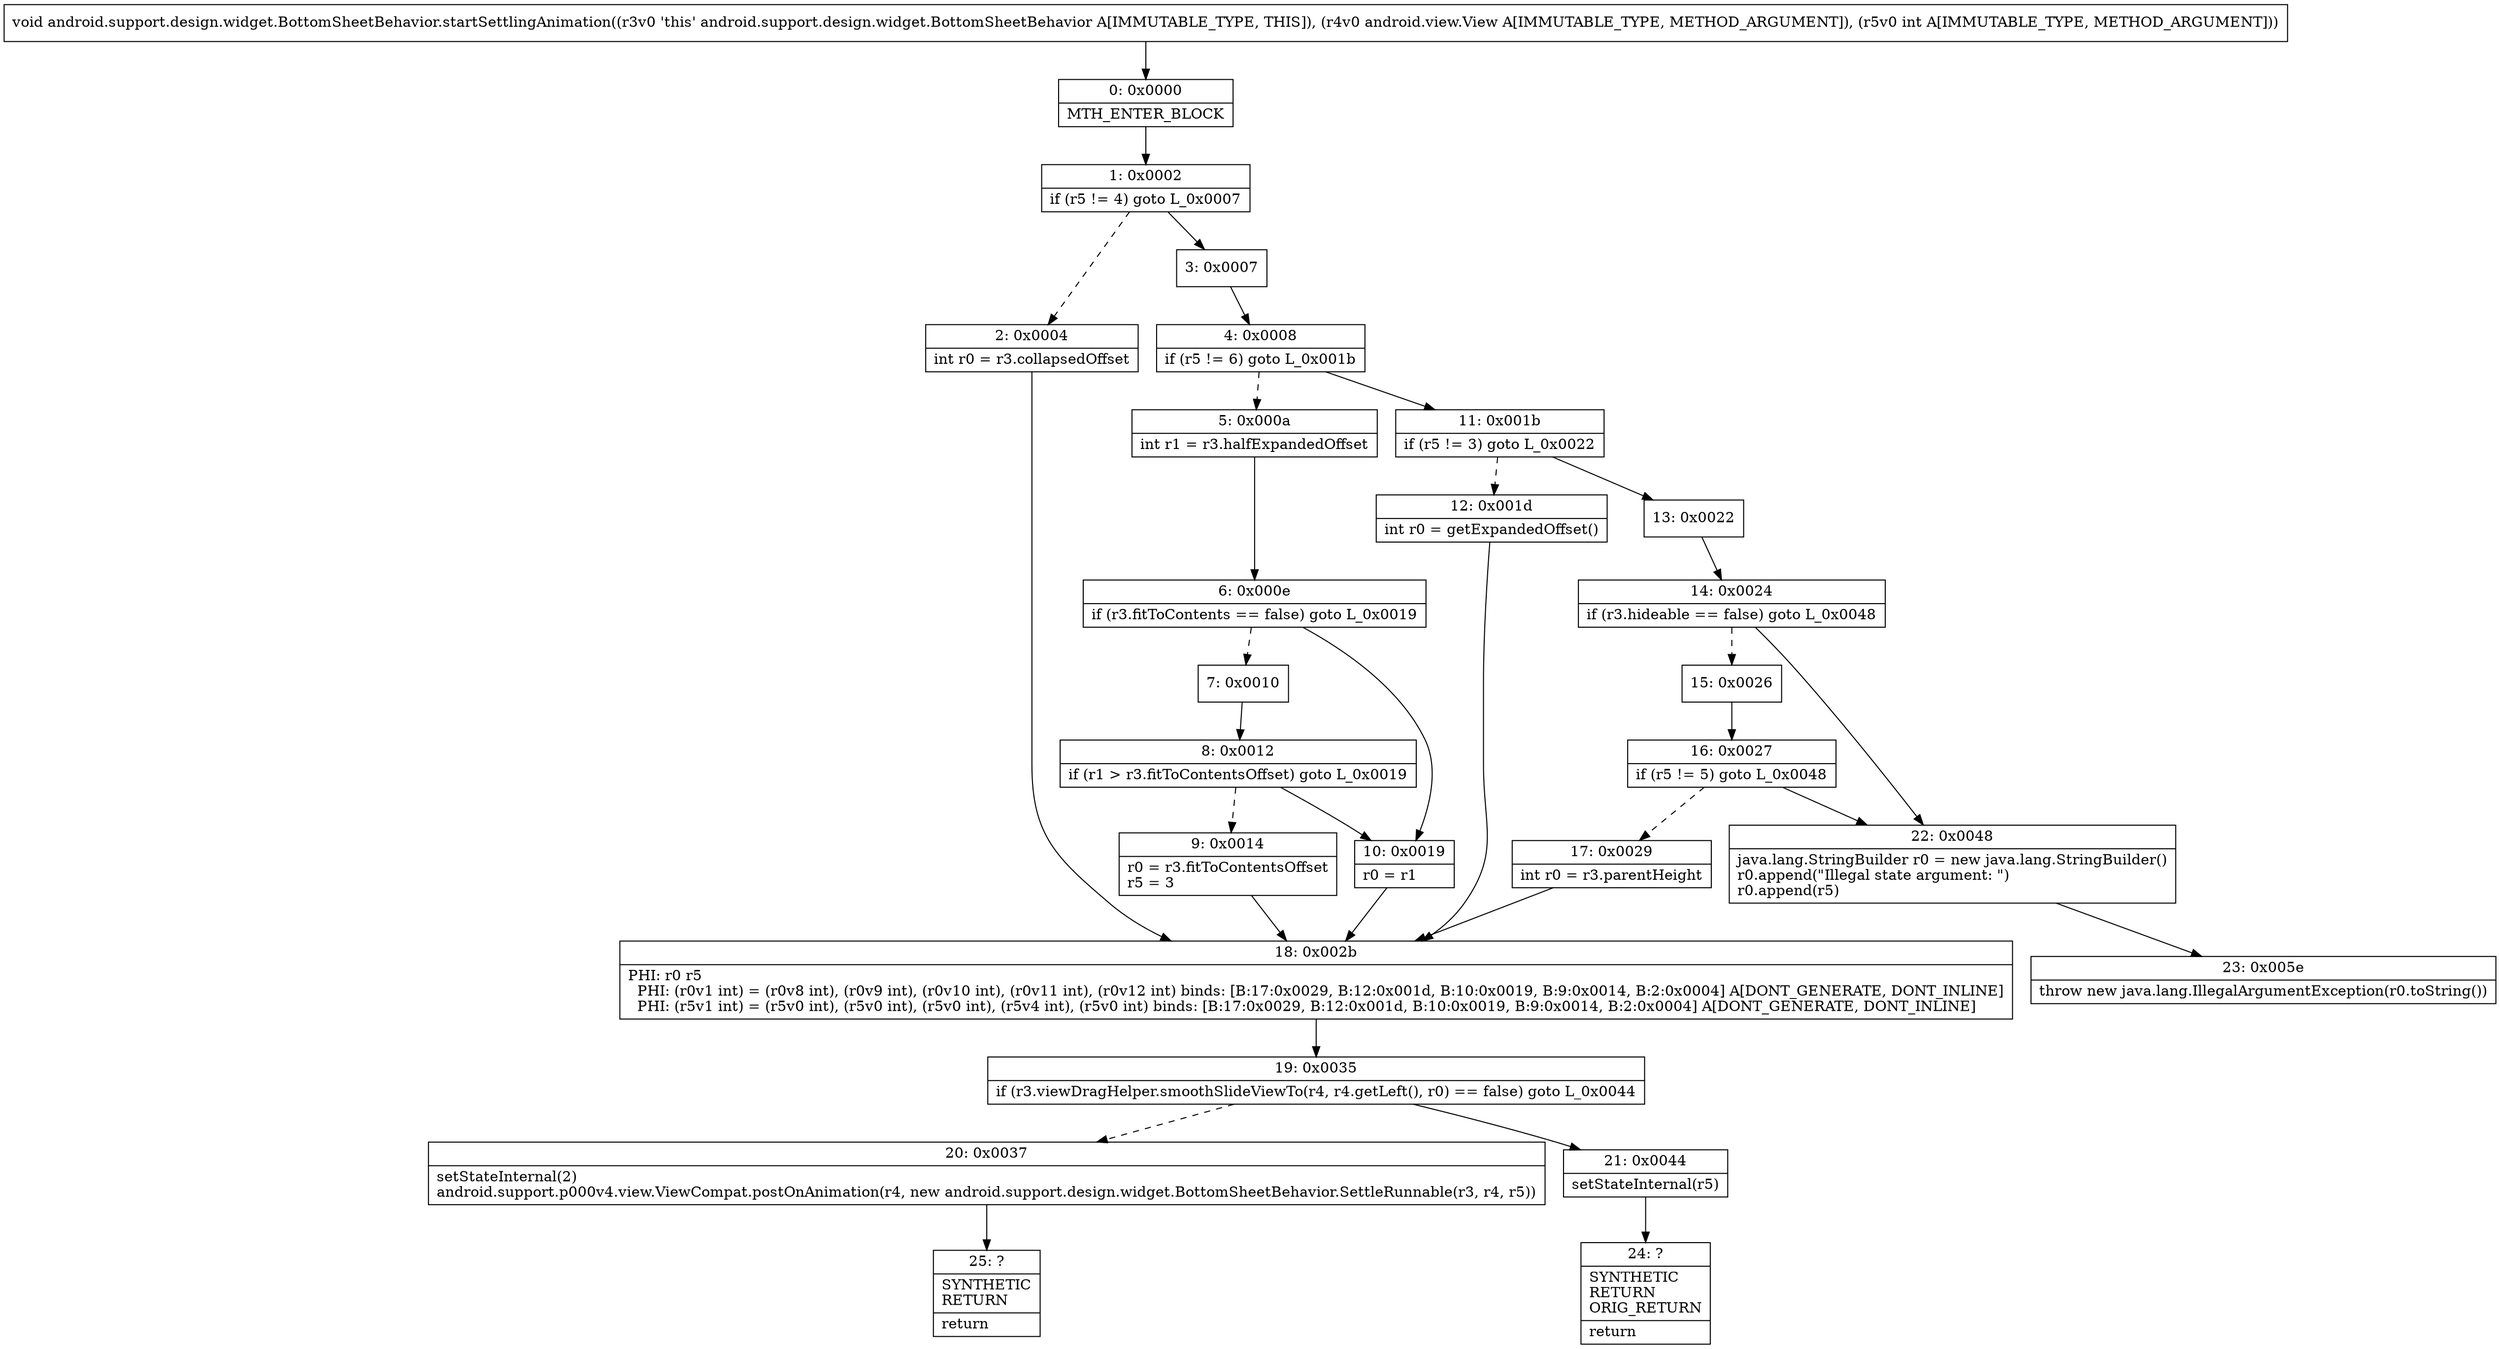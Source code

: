 digraph "CFG forandroid.support.design.widget.BottomSheetBehavior.startSettlingAnimation(Landroid\/view\/View;I)V" {
Node_0 [shape=record,label="{0\:\ 0x0000|MTH_ENTER_BLOCK\l}"];
Node_1 [shape=record,label="{1\:\ 0x0002|if (r5 != 4) goto L_0x0007\l}"];
Node_2 [shape=record,label="{2\:\ 0x0004|int r0 = r3.collapsedOffset\l}"];
Node_3 [shape=record,label="{3\:\ 0x0007}"];
Node_4 [shape=record,label="{4\:\ 0x0008|if (r5 != 6) goto L_0x001b\l}"];
Node_5 [shape=record,label="{5\:\ 0x000a|int r1 = r3.halfExpandedOffset\l}"];
Node_6 [shape=record,label="{6\:\ 0x000e|if (r3.fitToContents == false) goto L_0x0019\l}"];
Node_7 [shape=record,label="{7\:\ 0x0010}"];
Node_8 [shape=record,label="{8\:\ 0x0012|if (r1 \> r3.fitToContentsOffset) goto L_0x0019\l}"];
Node_9 [shape=record,label="{9\:\ 0x0014|r0 = r3.fitToContentsOffset\lr5 = 3\l}"];
Node_10 [shape=record,label="{10\:\ 0x0019|r0 = r1\l}"];
Node_11 [shape=record,label="{11\:\ 0x001b|if (r5 != 3) goto L_0x0022\l}"];
Node_12 [shape=record,label="{12\:\ 0x001d|int r0 = getExpandedOffset()\l}"];
Node_13 [shape=record,label="{13\:\ 0x0022}"];
Node_14 [shape=record,label="{14\:\ 0x0024|if (r3.hideable == false) goto L_0x0048\l}"];
Node_15 [shape=record,label="{15\:\ 0x0026}"];
Node_16 [shape=record,label="{16\:\ 0x0027|if (r5 != 5) goto L_0x0048\l}"];
Node_17 [shape=record,label="{17\:\ 0x0029|int r0 = r3.parentHeight\l}"];
Node_18 [shape=record,label="{18\:\ 0x002b|PHI: r0 r5 \l  PHI: (r0v1 int) = (r0v8 int), (r0v9 int), (r0v10 int), (r0v11 int), (r0v12 int) binds: [B:17:0x0029, B:12:0x001d, B:10:0x0019, B:9:0x0014, B:2:0x0004] A[DONT_GENERATE, DONT_INLINE]\l  PHI: (r5v1 int) = (r5v0 int), (r5v0 int), (r5v0 int), (r5v4 int), (r5v0 int) binds: [B:17:0x0029, B:12:0x001d, B:10:0x0019, B:9:0x0014, B:2:0x0004] A[DONT_GENERATE, DONT_INLINE]\l}"];
Node_19 [shape=record,label="{19\:\ 0x0035|if (r3.viewDragHelper.smoothSlideViewTo(r4, r4.getLeft(), r0) == false) goto L_0x0044\l}"];
Node_20 [shape=record,label="{20\:\ 0x0037|setStateInternal(2)\landroid.support.p000v4.view.ViewCompat.postOnAnimation(r4, new android.support.design.widget.BottomSheetBehavior.SettleRunnable(r3, r4, r5))\l}"];
Node_21 [shape=record,label="{21\:\ 0x0044|setStateInternal(r5)\l}"];
Node_22 [shape=record,label="{22\:\ 0x0048|java.lang.StringBuilder r0 = new java.lang.StringBuilder()\lr0.append(\"Illegal state argument: \")\lr0.append(r5)\l}"];
Node_23 [shape=record,label="{23\:\ 0x005e|throw new java.lang.IllegalArgumentException(r0.toString())\l}"];
Node_24 [shape=record,label="{24\:\ ?|SYNTHETIC\lRETURN\lORIG_RETURN\l|return\l}"];
Node_25 [shape=record,label="{25\:\ ?|SYNTHETIC\lRETURN\l|return\l}"];
MethodNode[shape=record,label="{void android.support.design.widget.BottomSheetBehavior.startSettlingAnimation((r3v0 'this' android.support.design.widget.BottomSheetBehavior A[IMMUTABLE_TYPE, THIS]), (r4v0 android.view.View A[IMMUTABLE_TYPE, METHOD_ARGUMENT]), (r5v0 int A[IMMUTABLE_TYPE, METHOD_ARGUMENT])) }"];
MethodNode -> Node_0;
Node_0 -> Node_1;
Node_1 -> Node_2[style=dashed];
Node_1 -> Node_3;
Node_2 -> Node_18;
Node_3 -> Node_4;
Node_4 -> Node_5[style=dashed];
Node_4 -> Node_11;
Node_5 -> Node_6;
Node_6 -> Node_7[style=dashed];
Node_6 -> Node_10;
Node_7 -> Node_8;
Node_8 -> Node_9[style=dashed];
Node_8 -> Node_10;
Node_9 -> Node_18;
Node_10 -> Node_18;
Node_11 -> Node_12[style=dashed];
Node_11 -> Node_13;
Node_12 -> Node_18;
Node_13 -> Node_14;
Node_14 -> Node_15[style=dashed];
Node_14 -> Node_22;
Node_15 -> Node_16;
Node_16 -> Node_17[style=dashed];
Node_16 -> Node_22;
Node_17 -> Node_18;
Node_18 -> Node_19;
Node_19 -> Node_20[style=dashed];
Node_19 -> Node_21;
Node_20 -> Node_25;
Node_21 -> Node_24;
Node_22 -> Node_23;
}

